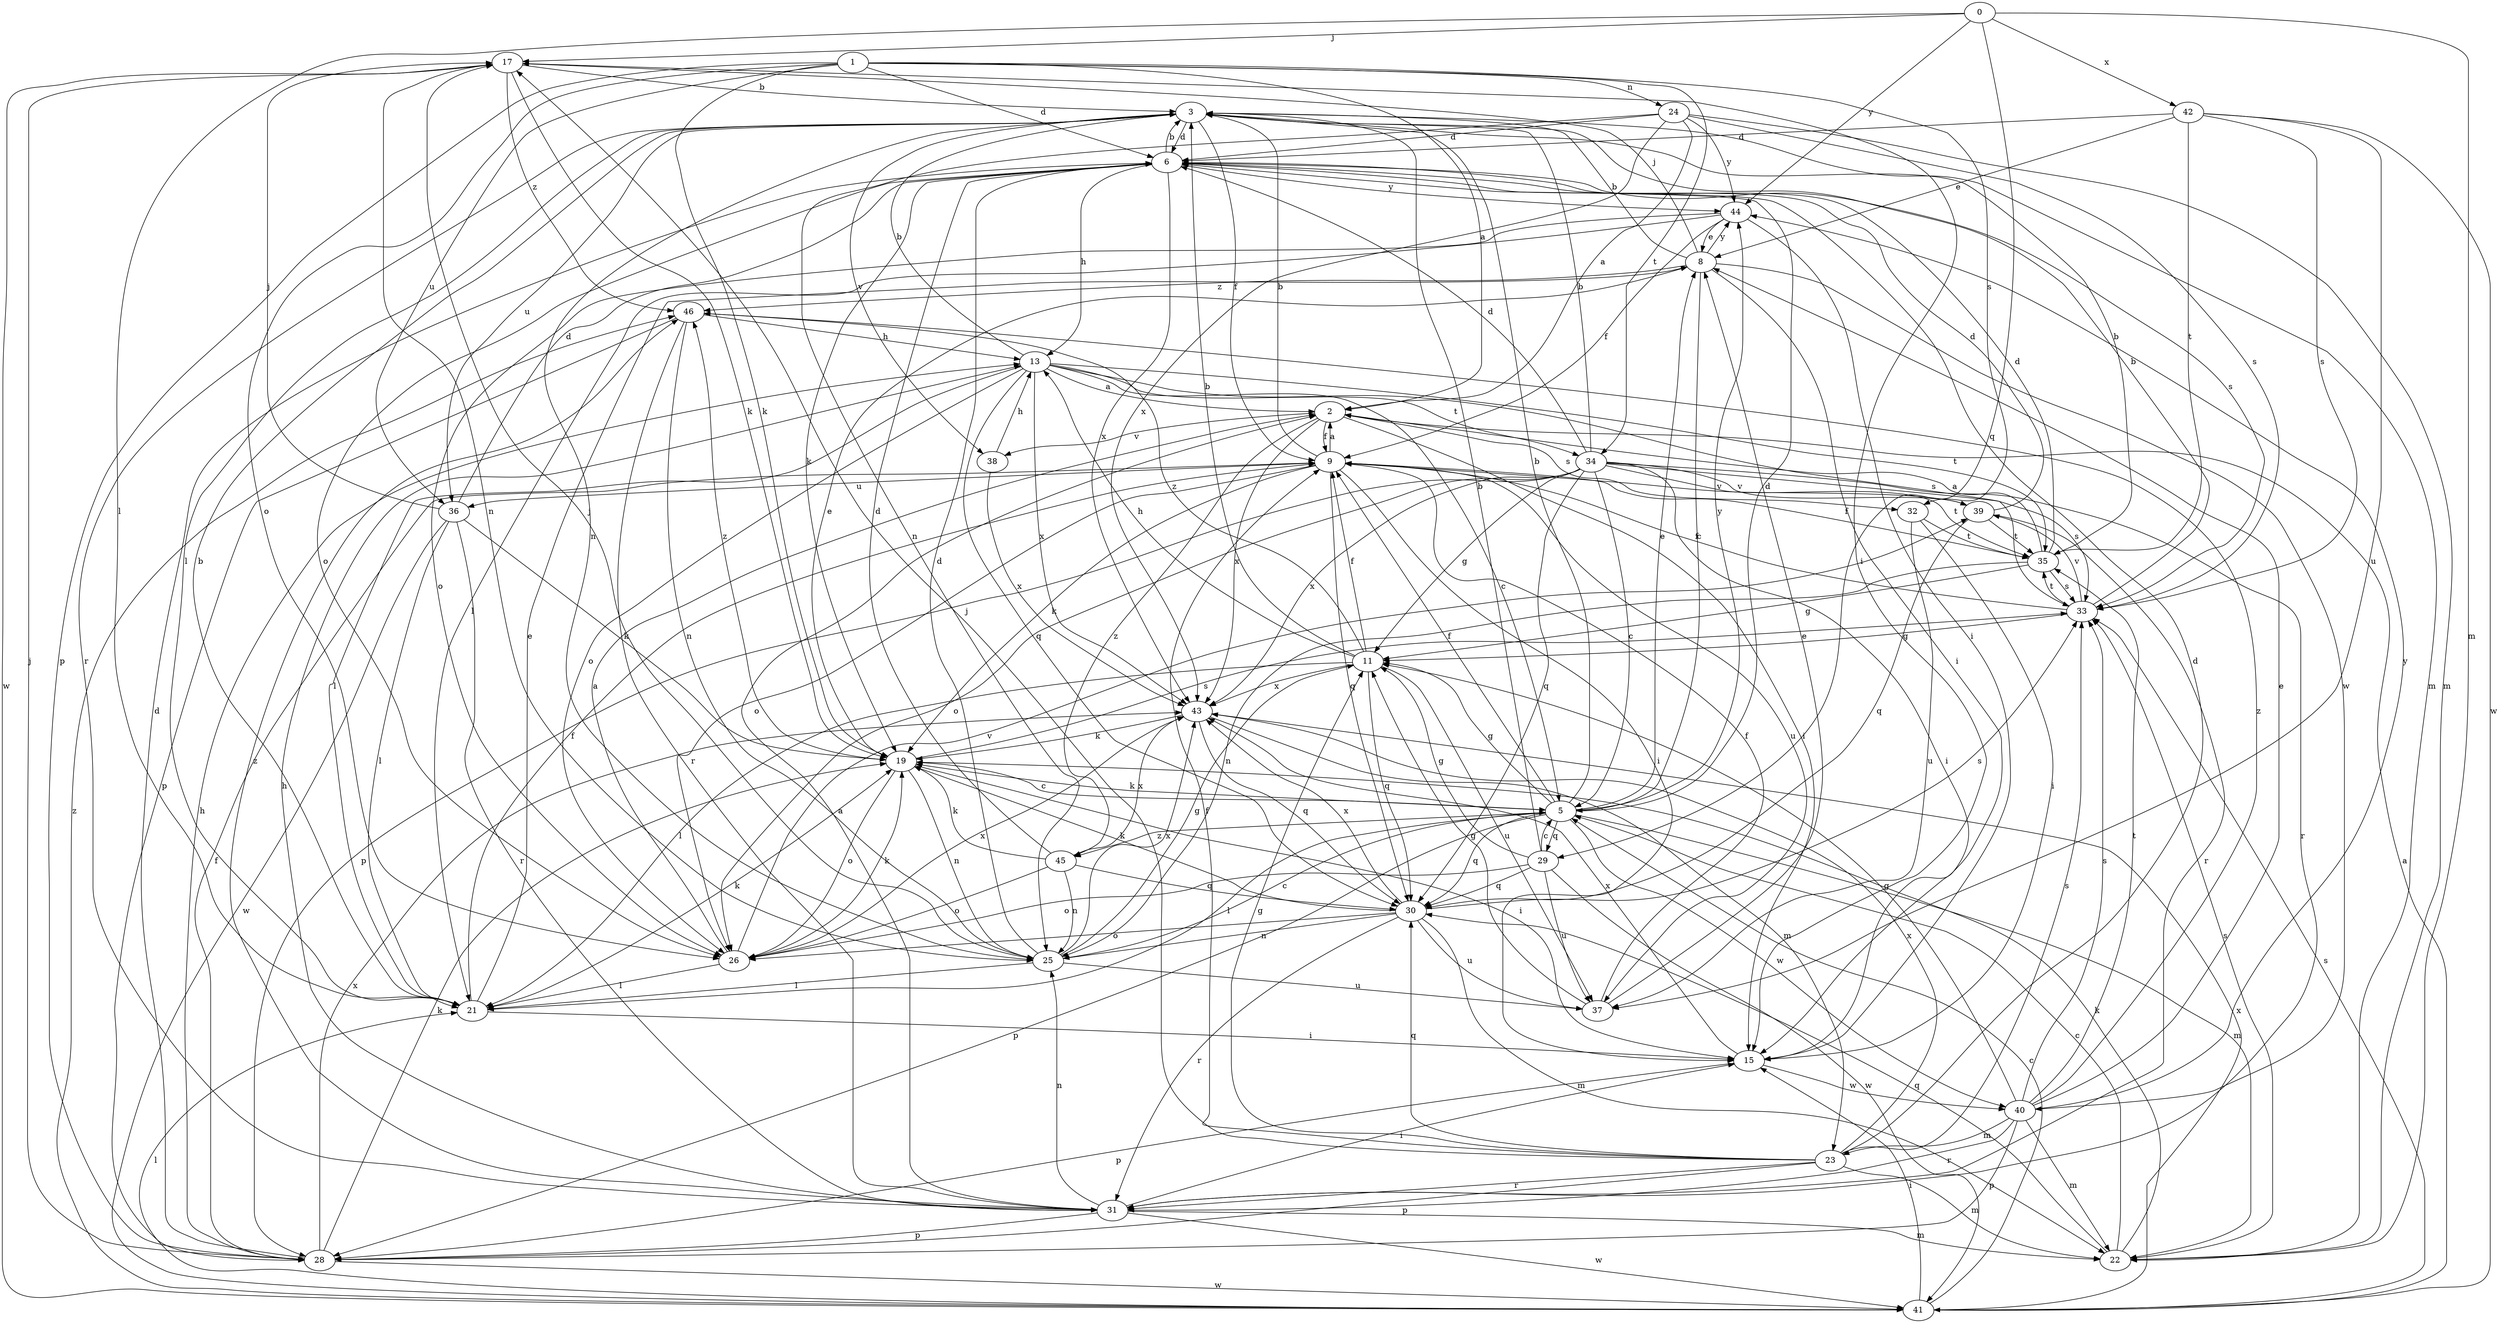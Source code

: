 strict digraph  {
0;
1;
2;
3;
5;
6;
8;
9;
11;
13;
15;
17;
19;
21;
22;
23;
24;
25;
26;
28;
29;
30;
31;
32;
33;
34;
35;
36;
37;
38;
39;
40;
41;
42;
43;
44;
45;
46;
0 -> 17  [label=j];
0 -> 21  [label=l];
0 -> 22  [label=m];
0 -> 29  [label=q];
0 -> 42  [label=x];
0 -> 44  [label=y];
1 -> 2  [label=a];
1 -> 6  [label=d];
1 -> 19  [label=k];
1 -> 24  [label=n];
1 -> 26  [label=o];
1 -> 28  [label=p];
1 -> 32  [label=s];
1 -> 34  [label=t];
1 -> 36  [label=u];
2 -> 9  [label=f];
2 -> 15  [label=i];
2 -> 32  [label=s];
2 -> 38  [label=v];
2 -> 43  [label=x];
2 -> 45  [label=z];
3 -> 6  [label=d];
3 -> 9  [label=f];
3 -> 21  [label=l];
3 -> 22  [label=m];
3 -> 25  [label=n];
3 -> 31  [label=r];
3 -> 36  [label=u];
3 -> 38  [label=v];
5 -> 3  [label=b];
5 -> 6  [label=d];
5 -> 8  [label=e];
5 -> 9  [label=f];
5 -> 11  [label=g];
5 -> 19  [label=k];
5 -> 21  [label=l];
5 -> 22  [label=m];
5 -> 28  [label=p];
5 -> 29  [label=q];
5 -> 30  [label=q];
5 -> 40  [label=w];
5 -> 44  [label=y];
5 -> 45  [label=z];
6 -> 3  [label=b];
6 -> 13  [label=h];
6 -> 19  [label=k];
6 -> 26  [label=o];
6 -> 33  [label=s];
6 -> 43  [label=x];
6 -> 44  [label=y];
8 -> 3  [label=b];
8 -> 5  [label=c];
8 -> 15  [label=i];
8 -> 17  [label=j];
8 -> 40  [label=w];
8 -> 44  [label=y];
8 -> 46  [label=z];
9 -> 2  [label=a];
9 -> 3  [label=b];
9 -> 15  [label=i];
9 -> 19  [label=k];
9 -> 26  [label=o];
9 -> 30  [label=q];
9 -> 36  [label=u];
9 -> 37  [label=u];
9 -> 39  [label=v];
11 -> 3  [label=b];
11 -> 9  [label=f];
11 -> 13  [label=h];
11 -> 21  [label=l];
11 -> 30  [label=q];
11 -> 37  [label=u];
11 -> 43  [label=x];
11 -> 46  [label=z];
13 -> 2  [label=a];
13 -> 3  [label=b];
13 -> 5  [label=c];
13 -> 21  [label=l];
13 -> 26  [label=o];
13 -> 30  [label=q];
13 -> 33  [label=s];
13 -> 34  [label=t];
13 -> 35  [label=t];
13 -> 43  [label=x];
15 -> 28  [label=p];
15 -> 40  [label=w];
15 -> 43  [label=x];
17 -> 3  [label=b];
17 -> 15  [label=i];
17 -> 19  [label=k];
17 -> 25  [label=n];
17 -> 41  [label=w];
17 -> 46  [label=z];
19 -> 5  [label=c];
19 -> 8  [label=e];
19 -> 15  [label=i];
19 -> 25  [label=n];
19 -> 26  [label=o];
19 -> 33  [label=s];
19 -> 46  [label=z];
21 -> 3  [label=b];
21 -> 8  [label=e];
21 -> 9  [label=f];
21 -> 15  [label=i];
21 -> 19  [label=k];
22 -> 5  [label=c];
22 -> 19  [label=k];
22 -> 30  [label=q];
22 -> 33  [label=s];
23 -> 6  [label=d];
23 -> 9  [label=f];
23 -> 11  [label=g];
23 -> 17  [label=j];
23 -> 22  [label=m];
23 -> 28  [label=p];
23 -> 30  [label=q];
23 -> 31  [label=r];
23 -> 33  [label=s];
23 -> 43  [label=x];
24 -> 2  [label=a];
24 -> 6  [label=d];
24 -> 22  [label=m];
24 -> 25  [label=n];
24 -> 33  [label=s];
24 -> 43  [label=x];
24 -> 44  [label=y];
25 -> 5  [label=c];
25 -> 6  [label=d];
25 -> 11  [label=g];
25 -> 17  [label=j];
25 -> 21  [label=l];
25 -> 37  [label=u];
25 -> 43  [label=x];
26 -> 2  [label=a];
26 -> 19  [label=k];
26 -> 21  [label=l];
26 -> 39  [label=v];
26 -> 43  [label=x];
28 -> 6  [label=d];
28 -> 9  [label=f];
28 -> 13  [label=h];
28 -> 17  [label=j];
28 -> 19  [label=k];
28 -> 41  [label=w];
28 -> 43  [label=x];
29 -> 3  [label=b];
29 -> 5  [label=c];
29 -> 11  [label=g];
29 -> 26  [label=o];
29 -> 30  [label=q];
29 -> 37  [label=u];
29 -> 41  [label=w];
30 -> 19  [label=k];
30 -> 22  [label=m];
30 -> 25  [label=n];
30 -> 26  [label=o];
30 -> 31  [label=r];
30 -> 33  [label=s];
30 -> 37  [label=u];
30 -> 43  [label=x];
31 -> 2  [label=a];
31 -> 13  [label=h];
31 -> 15  [label=i];
31 -> 22  [label=m];
31 -> 25  [label=n];
31 -> 28  [label=p];
31 -> 41  [label=w];
31 -> 46  [label=z];
32 -> 15  [label=i];
32 -> 35  [label=t];
32 -> 37  [label=u];
33 -> 3  [label=b];
33 -> 9  [label=f];
33 -> 11  [label=g];
33 -> 35  [label=t];
33 -> 39  [label=v];
34 -> 3  [label=b];
34 -> 5  [label=c];
34 -> 6  [label=d];
34 -> 11  [label=g];
34 -> 15  [label=i];
34 -> 26  [label=o];
34 -> 28  [label=p];
34 -> 30  [label=q];
34 -> 31  [label=r];
34 -> 33  [label=s];
34 -> 35  [label=t];
34 -> 39  [label=v];
34 -> 43  [label=x];
35 -> 2  [label=a];
35 -> 3  [label=b];
35 -> 6  [label=d];
35 -> 9  [label=f];
35 -> 11  [label=g];
35 -> 25  [label=n];
35 -> 33  [label=s];
36 -> 6  [label=d];
36 -> 17  [label=j];
36 -> 19  [label=k];
36 -> 21  [label=l];
36 -> 31  [label=r];
36 -> 41  [label=w];
37 -> 8  [label=e];
37 -> 9  [label=f];
37 -> 11  [label=g];
38 -> 13  [label=h];
38 -> 43  [label=x];
39 -> 6  [label=d];
39 -> 30  [label=q];
39 -> 31  [label=r];
39 -> 35  [label=t];
40 -> 8  [label=e];
40 -> 11  [label=g];
40 -> 22  [label=m];
40 -> 23  [label=m];
40 -> 28  [label=p];
40 -> 31  [label=r];
40 -> 33  [label=s];
40 -> 35  [label=t];
40 -> 44  [label=y];
40 -> 46  [label=z];
41 -> 2  [label=a];
41 -> 5  [label=c];
41 -> 15  [label=i];
41 -> 21  [label=l];
41 -> 33  [label=s];
41 -> 43  [label=x];
41 -> 46  [label=z];
42 -> 6  [label=d];
42 -> 8  [label=e];
42 -> 33  [label=s];
42 -> 35  [label=t];
42 -> 37  [label=u];
42 -> 41  [label=w];
43 -> 19  [label=k];
43 -> 23  [label=m];
43 -> 30  [label=q];
44 -> 8  [label=e];
44 -> 9  [label=f];
44 -> 15  [label=i];
44 -> 21  [label=l];
44 -> 26  [label=o];
45 -> 6  [label=d];
45 -> 19  [label=k];
45 -> 25  [label=n];
45 -> 26  [label=o];
45 -> 30  [label=q];
45 -> 43  [label=x];
46 -> 13  [label=h];
46 -> 25  [label=n];
46 -> 28  [label=p];
46 -> 31  [label=r];
}
